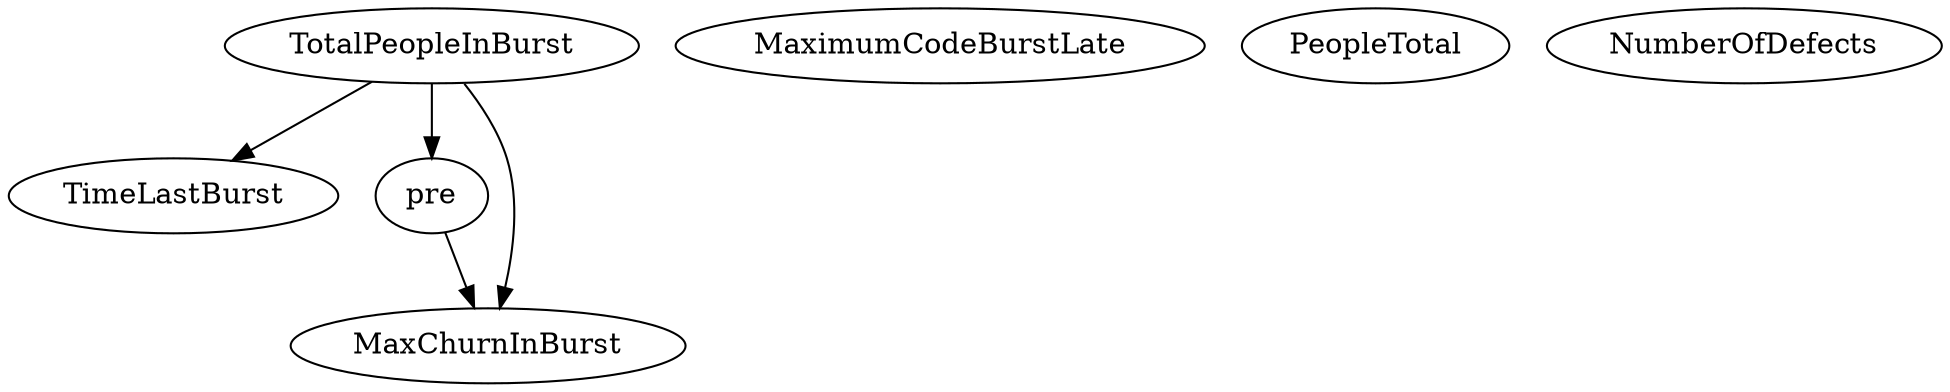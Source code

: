 digraph {
   TimeLastBurst;
   MaximumCodeBurstLate;
   PeopleTotal;
   NumberOfDefects;
   TotalPeopleInBurst;
   pre;
   MaxChurnInBurst;
   TotalPeopleInBurst -> TimeLastBurst;
   TotalPeopleInBurst -> pre;
   TotalPeopleInBurst -> MaxChurnInBurst;
   pre -> MaxChurnInBurst;
}
